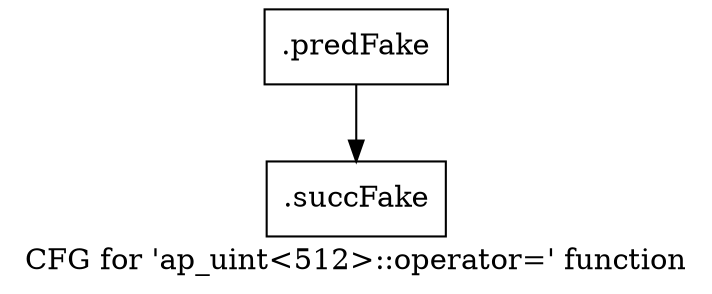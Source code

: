 digraph "CFG for 'ap_uint\<512\>::operator=' function" {
	label="CFG for 'ap_uint\<512\>::operator=' function";

	Node0x5819c00 [shape=record,filename="",linenumber="",label="{.predFake}"];
	Node0x5819c00 -> Node0x6069f40[ callList="" memoryops="" filename="/mnt/xilinx/Vitis_HLS/2021.2/include/ap_int.h" execusionnum="16"];
	Node0x6069f40 [shape=record,filename="/mnt/xilinx/Vitis_HLS/2021.2/include/ap_int.h",linenumber="341",label="{.succFake}"];
}
